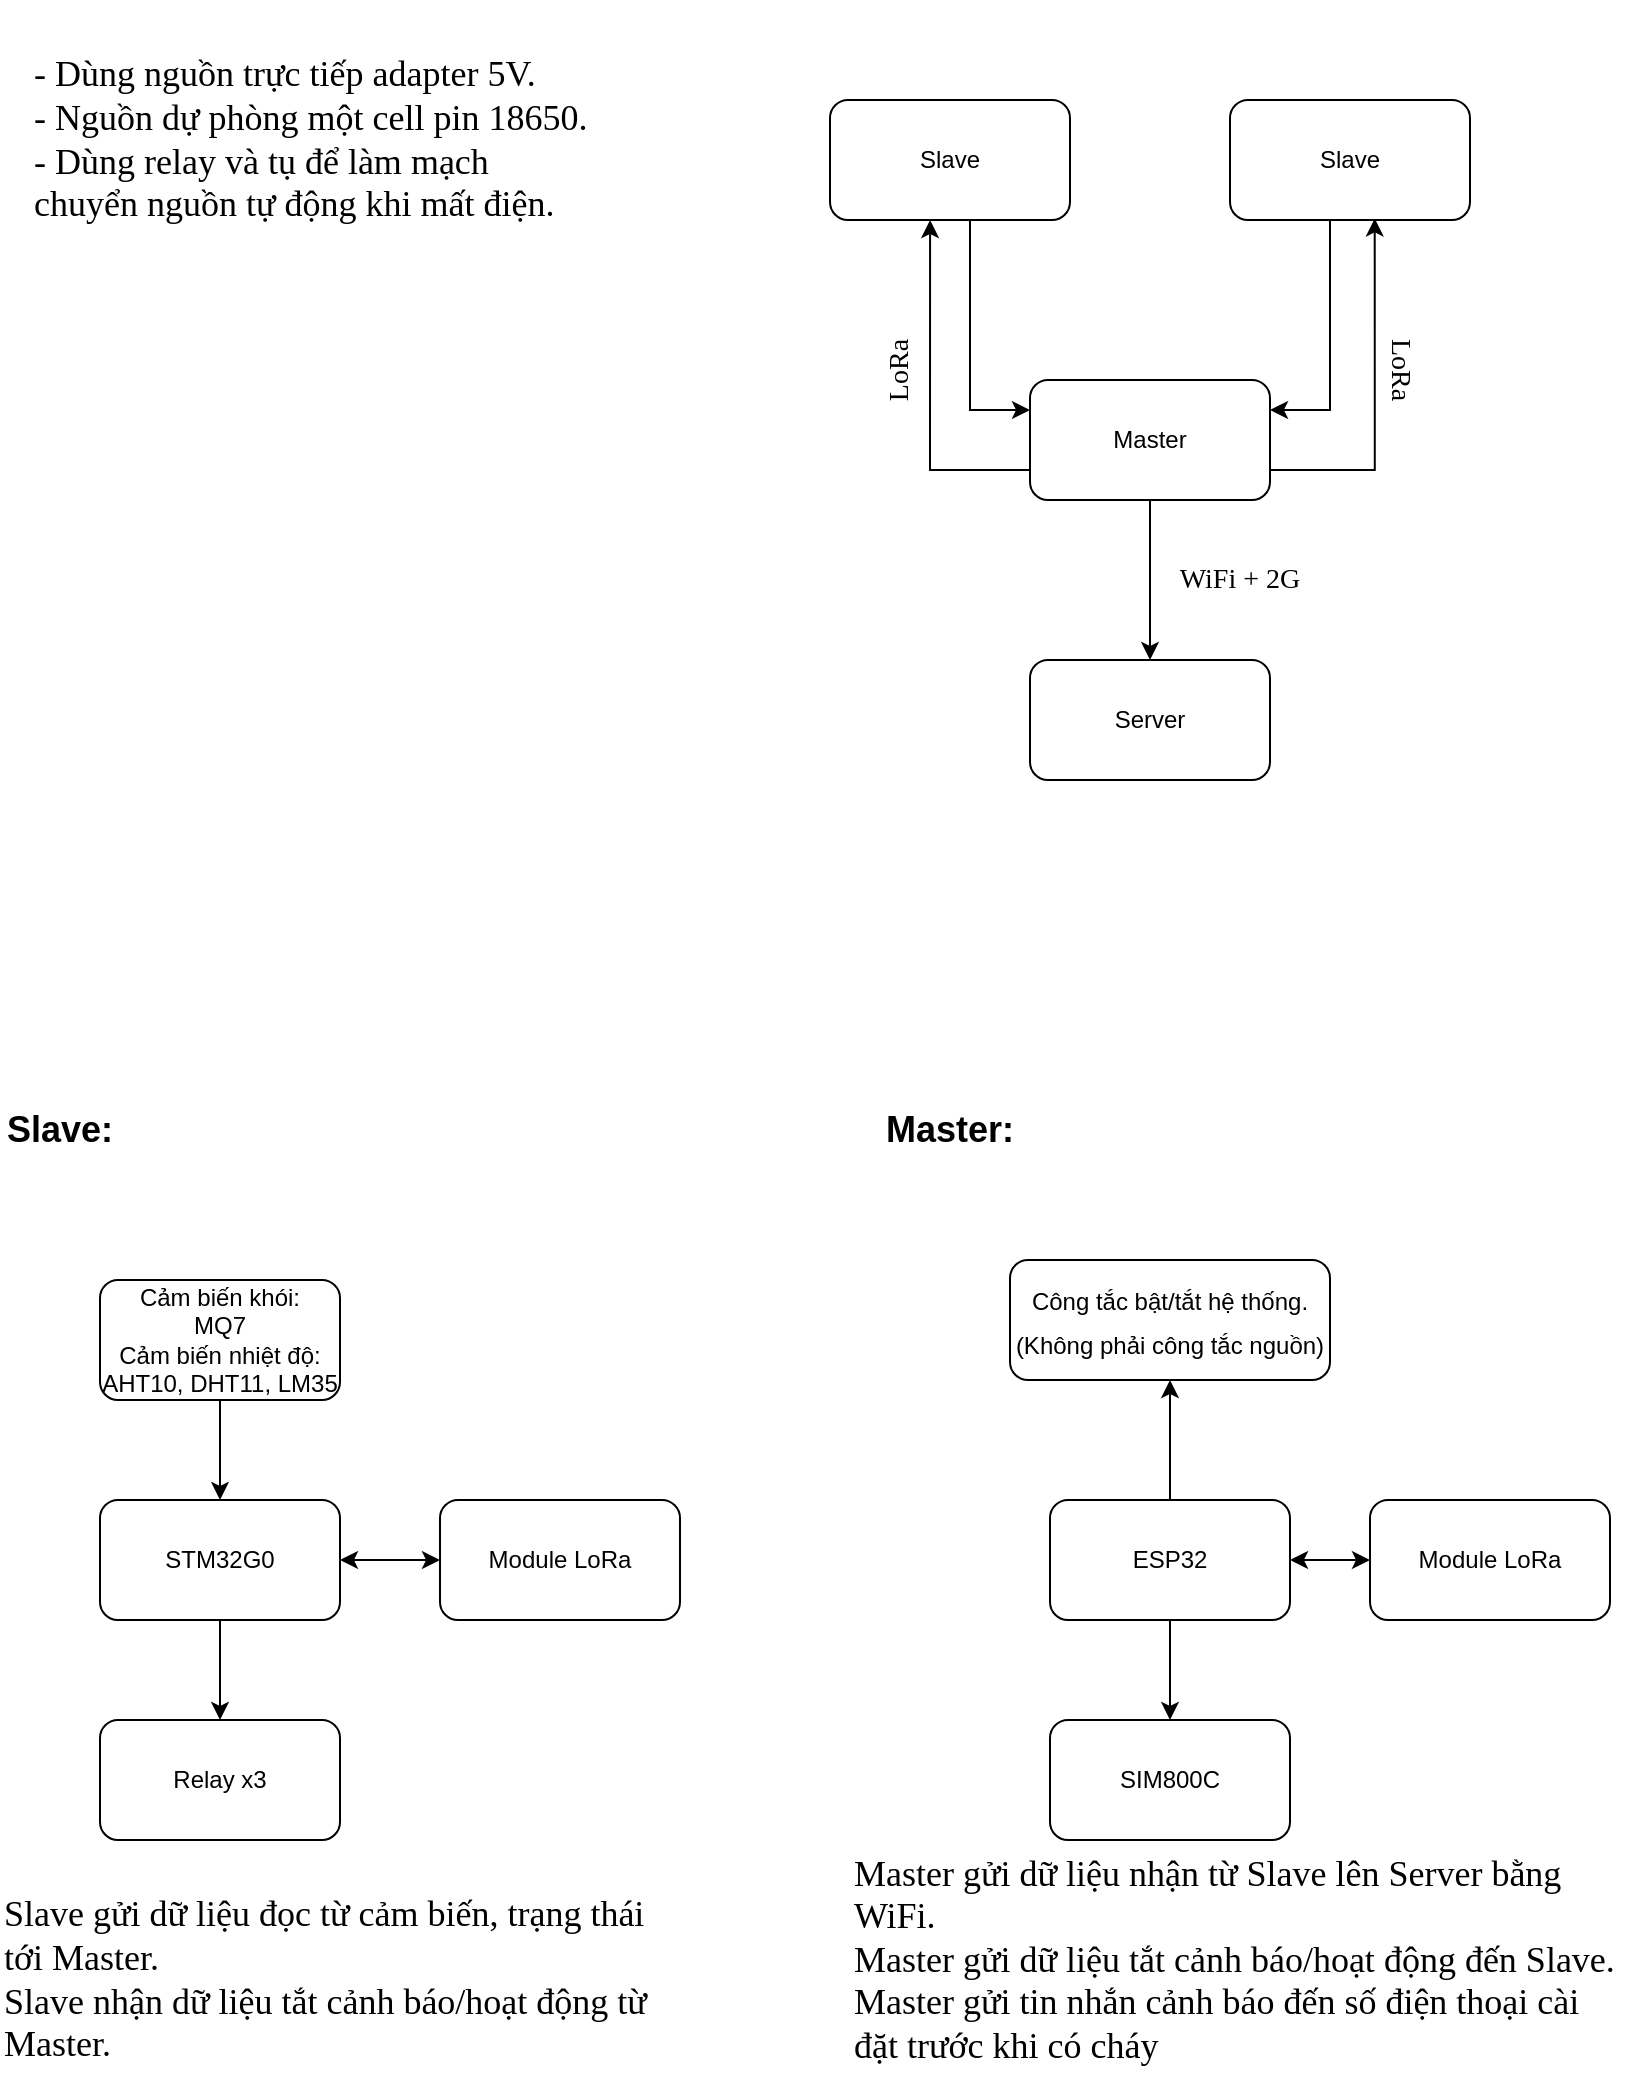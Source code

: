 <mxfile version="20.3.7" type="device"><diagram id="Y0uiH2Ksxx3cUNhYJ0GZ" name="Page-1"><mxGraphModel dx="2298" dy="1753" grid="1" gridSize="10" guides="1" tooltips="1" connect="1" arrows="1" fold="1" page="1" pageScale="1" pageWidth="850" pageHeight="1100" math="0" shadow="0"><root><mxCell id="0"/><mxCell id="1" parent="0"/><mxCell id="lUUOzmGbyA_W9MSf-bI2-3" value="" style="edgeStyle=orthogonalEdgeStyle;rounded=0;orthogonalLoop=1;jettySize=auto;html=1;" parent="1" source="lUUOzmGbyA_W9MSf-bI2-1" target="lUUOzmGbyA_W9MSf-bI2-2" edge="1"><mxGeometry relative="1" as="geometry"/></mxCell><mxCell id="a1UdXyLt0hFTV4fepit9-39" style="edgeStyle=orthogonalEdgeStyle;rounded=0;orthogonalLoop=1;jettySize=auto;html=1;exitX=0;exitY=0.75;exitDx=0;exitDy=0;entryX=0.417;entryY=1;entryDx=0;entryDy=0;entryPerimeter=0;" parent="1" source="lUUOzmGbyA_W9MSf-bI2-1" target="a1UdXyLt0hFTV4fepit9-6" edge="1"><mxGeometry relative="1" as="geometry"/></mxCell><mxCell id="a1UdXyLt0hFTV4fepit9-41" style="edgeStyle=orthogonalEdgeStyle;rounded=0;orthogonalLoop=1;jettySize=auto;html=1;exitX=1;exitY=0.75;exitDx=0;exitDy=0;entryX=0.603;entryY=0.987;entryDx=0;entryDy=0;entryPerimeter=0;" parent="1" source="lUUOzmGbyA_W9MSf-bI2-1" target="a1UdXyLt0hFTV4fepit9-7" edge="1"><mxGeometry relative="1" as="geometry"/></mxCell><mxCell id="lUUOzmGbyA_W9MSf-bI2-1" value="Master" style="rounded=1;whiteSpace=wrap;html=1;" parent="1" vertex="1"><mxGeometry x="-320" y="-860" width="120" height="60" as="geometry"/></mxCell><mxCell id="lUUOzmGbyA_W9MSf-bI2-2" value="Server" style="rounded=1;whiteSpace=wrap;html=1;" parent="1" vertex="1"><mxGeometry x="-320" y="-720" width="120" height="60" as="geometry"/></mxCell><mxCell id="lUUOzmGbyA_W9MSf-bI2-6" value="LoRa" style="text;html=1;strokeColor=none;fillColor=none;align=center;verticalAlign=middle;whiteSpace=wrap;rounded=0;fontFamily=Times New Roman;fontSize=14;rotation=-90;" parent="1" vertex="1"><mxGeometry x="-490" y="-890" width="210" height="50" as="geometry"/></mxCell><mxCell id="a1UdXyLt0hFTV4fepit9-35" style="edgeStyle=orthogonalEdgeStyle;rounded=0;orthogonalLoop=1;jettySize=auto;html=1;entryX=0;entryY=0.25;entryDx=0;entryDy=0;" parent="1" source="a1UdXyLt0hFTV4fepit9-6" target="lUUOzmGbyA_W9MSf-bI2-1" edge="1"><mxGeometry relative="1" as="geometry"><Array as="points"><mxPoint x="-350" y="-845"/></Array></mxGeometry></mxCell><mxCell id="a1UdXyLt0hFTV4fepit9-6" value="Slave" style="rounded=1;whiteSpace=wrap;html=1;" parent="1" vertex="1"><mxGeometry x="-420" y="-1000" width="120" height="60" as="geometry"/></mxCell><mxCell id="a1UdXyLt0hFTV4fepit9-40" style="edgeStyle=orthogonalEdgeStyle;rounded=0;orthogonalLoop=1;jettySize=auto;html=1;entryX=1;entryY=0.25;entryDx=0;entryDy=0;" parent="1" source="a1UdXyLt0hFTV4fepit9-7" target="lUUOzmGbyA_W9MSf-bI2-1" edge="1"><mxGeometry relative="1" as="geometry"><Array as="points"><mxPoint x="-170" y="-845"/></Array></mxGeometry></mxCell><mxCell id="a1UdXyLt0hFTV4fepit9-7" value="Slave" style="rounded=1;whiteSpace=wrap;html=1;" parent="1" vertex="1"><mxGeometry x="-220" y="-1000" width="120" height="60" as="geometry"/></mxCell><mxCell id="a1UdXyLt0hFTV4fepit9-42" value="WiFi + 2G" style="text;html=1;strokeColor=none;fillColor=none;align=center;verticalAlign=middle;whiteSpace=wrap;rounded=0;fontFamily=Times New Roman;fontSize=14;" parent="1" vertex="1"><mxGeometry x="-250" y="-780" width="70" height="40" as="geometry"/></mxCell><mxCell id="a1UdXyLt0hFTV4fepit9-43" value="LoRa" style="text;html=1;strokeColor=none;fillColor=none;align=center;verticalAlign=middle;whiteSpace=wrap;rounded=0;fontFamily=Times New Roman;fontSize=14;rotation=90;" parent="1" vertex="1"><mxGeometry x="-240" y="-890" width="210" height="50" as="geometry"/></mxCell><mxCell id="a1UdXyLt0hFTV4fepit9-46" value="&lt;font style=&quot;font-size: 18px;&quot;&gt;- Dùng nguồn&amp;nbsp;trực tiếp adapter 5V. &lt;br&gt;- Nguồn dự phòng một cell pin 18650.&lt;br&gt;- Dùng relay và tụ để làm mạch chuyển nguồn tự động khi mất điện.&lt;br&gt;&lt;/font&gt;" style="text;html=1;strokeColor=none;fillColor=none;align=left;verticalAlign=middle;whiteSpace=wrap;rounded=0;fontFamily=Times New Roman;fontSize=14;rotation=0;" parent="1" vertex="1"><mxGeometry x="-820" y="-1050" width="280" height="140" as="geometry"/></mxCell><mxCell id="a1UdXyLt0hFTV4fepit9-65" value="" style="edgeStyle=orthogonalEdgeStyle;rounded=0;orthogonalLoop=1;jettySize=auto;html=1;fontSize=12;" parent="1" source="a1UdXyLt0hFTV4fepit9-47" target="a1UdXyLt0hFTV4fepit9-50" edge="1"><mxGeometry relative="1" as="geometry"/></mxCell><mxCell id="a1UdXyLt0hFTV4fepit9-47" value="STM32G0" style="rounded=1;whiteSpace=wrap;html=1;" parent="1" vertex="1"><mxGeometry x="-785" y="-300" width="120" height="60" as="geometry"/></mxCell><mxCell id="a1UdXyLt0hFTV4fepit9-66" value="" style="edgeStyle=orthogonalEdgeStyle;rounded=0;orthogonalLoop=1;jettySize=auto;html=1;fontSize=12;" parent="1" source="a1UdXyLt0hFTV4fepit9-48" target="a1UdXyLt0hFTV4fepit9-47" edge="1"><mxGeometry relative="1" as="geometry"/></mxCell><mxCell id="a1UdXyLt0hFTV4fepit9-48" value="Cảm biến khói:&lt;br&gt;MQ7&lt;br&gt;Cảm biến nhiệt độ:&lt;br&gt;AHT10, DHT11, LM35" style="rounded=1;whiteSpace=wrap;html=1;" parent="1" vertex="1"><mxGeometry x="-785" y="-410" width="120" height="60" as="geometry"/></mxCell><mxCell id="a1UdXyLt0hFTV4fepit9-49" value="Module LoRa" style="rounded=1;whiteSpace=wrap;html=1;" parent="1" vertex="1"><mxGeometry x="-615" y="-300" width="120" height="60" as="geometry"/></mxCell><mxCell id="a1UdXyLt0hFTV4fepit9-50" value="Relay x3" style="rounded=1;whiteSpace=wrap;html=1;" parent="1" vertex="1"><mxGeometry x="-785" y="-190" width="120" height="60" as="geometry"/></mxCell><mxCell id="a1UdXyLt0hFTV4fepit9-51" value="&lt;b&gt;&lt;font style=&quot;font-size: 18px;&quot;&gt;Slave:&lt;/font&gt;&lt;/b&gt;" style="text;html=1;strokeColor=none;fillColor=none;align=center;verticalAlign=middle;whiteSpace=wrap;rounded=0;" parent="1" vertex="1"><mxGeometry x="-835" y="-500" width="60" height="30" as="geometry"/></mxCell><mxCell id="a1UdXyLt0hFTV4fepit9-67" value="" style="edgeStyle=orthogonalEdgeStyle;rounded=0;orthogonalLoop=1;jettySize=auto;html=1;fontSize=12;" parent="1" source="a1UdXyLt0hFTV4fepit9-55" target="a1UdXyLt0hFTV4fepit9-59" edge="1"><mxGeometry relative="1" as="geometry"/></mxCell><mxCell id="a1UdXyLt0hFTV4fepit9-68" value="" style="edgeStyle=orthogonalEdgeStyle;rounded=0;orthogonalLoop=1;jettySize=auto;html=1;fontSize=12;" parent="1" source="a1UdXyLt0hFTV4fepit9-55" target="a1UdXyLt0hFTV4fepit9-60" edge="1"><mxGeometry relative="1" as="geometry"/></mxCell><mxCell id="a1UdXyLt0hFTV4fepit9-55" value="ESP32" style="rounded=1;whiteSpace=wrap;html=1;" parent="1" vertex="1"><mxGeometry x="-310" y="-300" width="120" height="60" as="geometry"/></mxCell><mxCell id="a1UdXyLt0hFTV4fepit9-57" value="&lt;b&gt;&lt;font style=&quot;font-size: 18px;&quot;&gt;Master:&lt;/font&gt;&lt;/b&gt;" style="text;html=1;strokeColor=none;fillColor=none;align=center;verticalAlign=middle;whiteSpace=wrap;rounded=0;" parent="1" vertex="1"><mxGeometry x="-390" y="-500" width="60" height="30" as="geometry"/></mxCell><mxCell id="a1UdXyLt0hFTV4fepit9-59" value="&lt;font style=&quot;font-size: 12px;&quot;&gt;Công tắc bật/tắt hệ thống.&lt;br&gt;(Không phải công tắc nguồn)&lt;br&gt;&lt;/font&gt;" style="rounded=1;whiteSpace=wrap;html=1;fontSize=18;" parent="1" vertex="1"><mxGeometry x="-330" y="-420" width="160" height="60" as="geometry"/></mxCell><mxCell id="a1UdXyLt0hFTV4fepit9-60" value="SIM800C" style="rounded=1;whiteSpace=wrap;html=1;fontSize=12;" parent="1" vertex="1"><mxGeometry x="-310" y="-190" width="120" height="60" as="geometry"/></mxCell><mxCell id="a1UdXyLt0hFTV4fepit9-71" value="&lt;font style=&quot;font-size: 18px;&quot;&gt;Slave gửi dữ liệu đọc từ cảm biến, trạng thái tới Master.&lt;br&gt;Slave nhận dữ liệu tắt cảnh báo/hoạt động từ Master.&lt;br&gt;&lt;/font&gt;" style="text;html=1;strokeColor=none;fillColor=none;align=left;verticalAlign=middle;whiteSpace=wrap;rounded=0;fontFamily=Times New Roman;fontSize=14;rotation=0;" parent="1" vertex="1"><mxGeometry x="-835" y="-110" width="335" height="100" as="geometry"/></mxCell><mxCell id="a1UdXyLt0hFTV4fepit9-77" value="&lt;font style=&quot;font-size: 18px;&quot;&gt;Master gửi dữ liệu nhận từ Slave lên Server bằng WiFi.&lt;br&gt;Master gửi dữ liệu tắt cảnh báo/hoạt động đến Slave.&lt;br&gt;Master gửi tin nhắn cảnh báo đến số điện thoại cài đặt trước khi có cháy&lt;br&gt;&lt;/font&gt;" style="text;html=1;strokeColor=none;fillColor=none;align=left;verticalAlign=middle;whiteSpace=wrap;rounded=0;fontFamily=Times New Roman;fontSize=14;rotation=0;" parent="1" vertex="1"><mxGeometry x="-410" y="-120" width="390" height="100" as="geometry"/></mxCell><mxCell id="igIcA_Y_qisTXqrlL46k-2" value="" style="endArrow=classic;startArrow=classic;html=1;rounded=0;exitX=1;exitY=0.5;exitDx=0;exitDy=0;entryX=0;entryY=0.5;entryDx=0;entryDy=0;" parent="1" source="a1UdXyLt0hFTV4fepit9-47" target="a1UdXyLt0hFTV4fepit9-49" edge="1"><mxGeometry width="50" height="50" relative="1" as="geometry"><mxPoint x="-450" y="-350" as="sourcePoint"/><mxPoint x="-400" y="-400" as="targetPoint"/></mxGeometry></mxCell><mxCell id="igIcA_Y_qisTXqrlL46k-3" value="Module LoRa" style="rounded=1;whiteSpace=wrap;html=1;" parent="1" vertex="1"><mxGeometry x="-150" y="-300" width="120" height="60" as="geometry"/></mxCell><mxCell id="igIcA_Y_qisTXqrlL46k-4" value="" style="endArrow=classic;startArrow=classic;html=1;rounded=0;exitX=1;exitY=0.5;exitDx=0;exitDy=0;entryX=0;entryY=0.5;entryDx=0;entryDy=0;" parent="1" source="a1UdXyLt0hFTV4fepit9-55" target="igIcA_Y_qisTXqrlL46k-3" edge="1"><mxGeometry width="50" height="50" relative="1" as="geometry"><mxPoint x="-450" y="-250" as="sourcePoint"/><mxPoint x="-400" y="-300" as="targetPoint"/></mxGeometry></mxCell></root></mxGraphModel></diagram></mxfile>